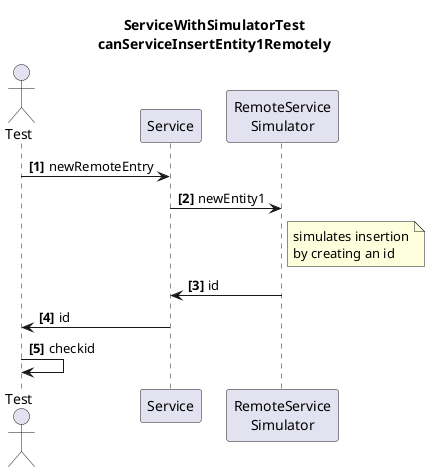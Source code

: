@startuml
title: ServiceWithSimulatorTest\ncanServiceInsertEntity1Remotely

actor Test as t
participant Service as s
participant "RemoteService\nSimulator" as rss
autonumber  "<b>[##]"
t->s: newRemoteEntry
s->rss: newEntity1
note right of rss: simulates insertion\nby creating an id
rss->s: id
s->t: id
t->t: checkid
@enduml